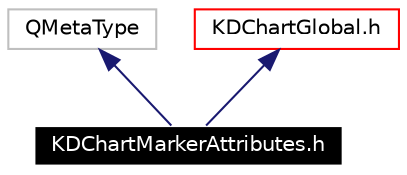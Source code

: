 digraph G
{
  edge [fontname="Helvetica",fontsize=10,labelfontname="Helvetica",labelfontsize=10];
  node [fontname="Helvetica",fontsize=10,shape=record];
  Node2157 [label="KDChartMarkerAttributes.h",height=0.2,width=0.4,color="white", fillcolor="black", style="filled" fontcolor="white"];
  Node2158 -> Node2157 [dir=back,color="midnightblue",fontsize=10,style="solid",fontname="Helvetica"];
  Node2158 [label="QMetaType",height=0.2,width=0.4,color="grey75"];
  Node2159 -> Node2157 [dir=back,color="midnightblue",fontsize=10,style="solid",fontname="Helvetica"];
  Node2159 [label="KDChartGlobal.h",height=0.2,width=0.4,color="red",URL="$_k_d_chart_global_8h.html"];
}
